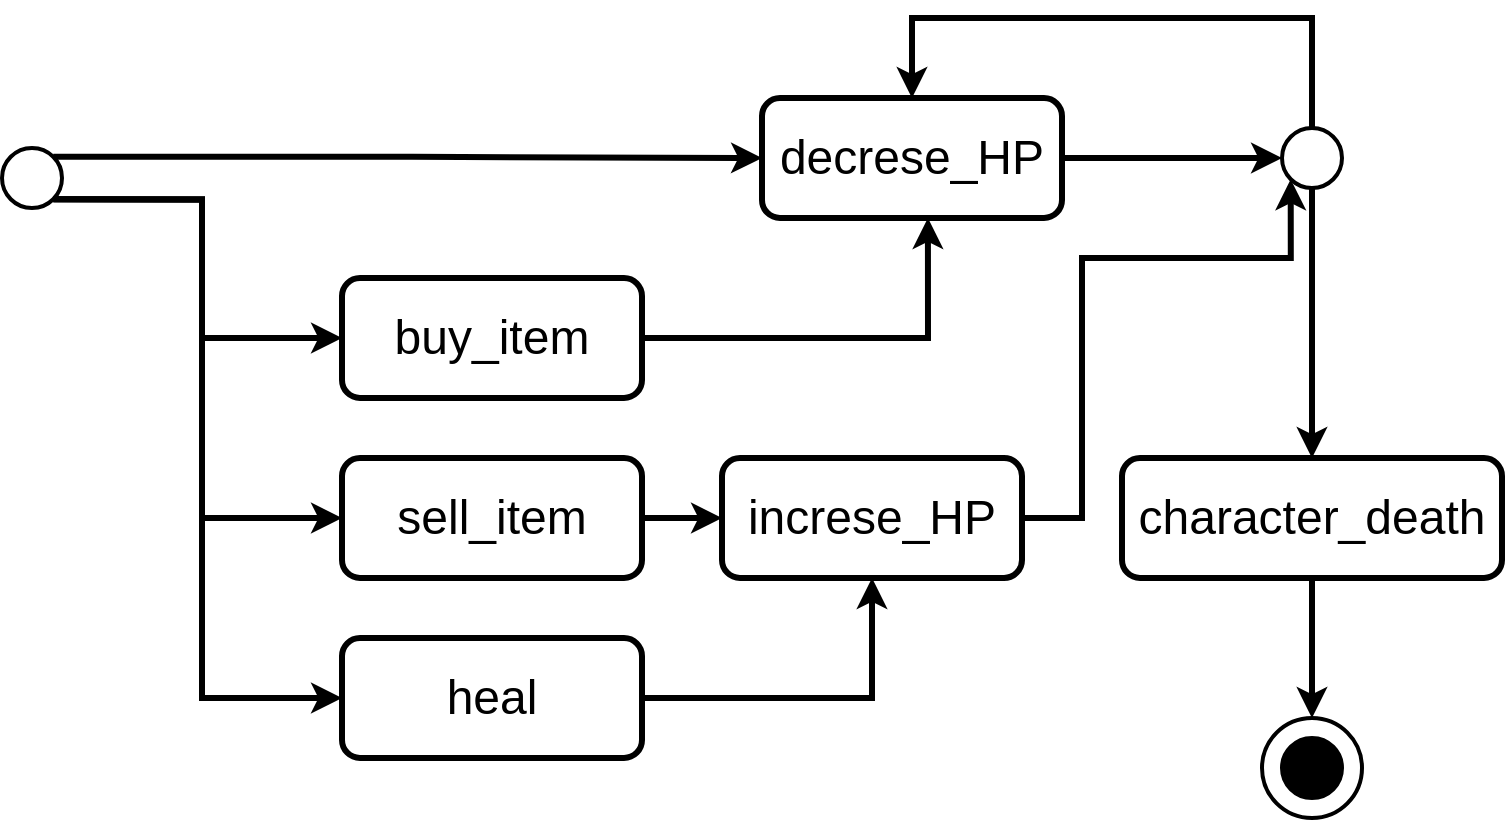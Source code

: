 <mxfile version="17.0.0" type="github"><diagram id="ZRN7CmYmawFdVtozykcS" name="Page-1"><mxGraphModel dx="597" dy="1852" grid="1" gridSize="10" guides="1" tooltips="1" connect="1" arrows="1" fold="1" page="1" pageScale="1" pageWidth="850" pageHeight="1100" math="0" shadow="0"><root><mxCell id="0"/><mxCell id="1" parent="0"/><mxCell id="N--YdgX6oC7Mbpfn2w94-1" style="edgeStyle=orthogonalEdgeStyle;rounded=0;orthogonalLoop=1;jettySize=auto;html=1;exitX=0.855;exitY=0.145;exitDx=0;exitDy=0;exitPerimeter=0;entryX=0;entryY=0.5;entryDx=0;entryDy=0;fontSize=24;strokeWidth=3;" parent="1" source="N--YdgX6oC7Mbpfn2w94-3" target="N--YdgX6oC7Mbpfn2w94-7" edge="1"><mxGeometry relative="1" as="geometry"/></mxCell><mxCell id="N--YdgX6oC7Mbpfn2w94-2" style="edgeStyle=orthogonalEdgeStyle;rounded=0;orthogonalLoop=1;jettySize=auto;html=1;exitX=0.855;exitY=0.855;exitDx=0;exitDy=0;exitPerimeter=0;fontSize=24;strokeWidth=3;entryX=0;entryY=0.5;entryDx=0;entryDy=0;" parent="1" source="N--YdgX6oC7Mbpfn2w94-3" target="bcmN86p39Nq4bRaHskO_-3" edge="1"><mxGeometry relative="1" as="geometry"><mxPoint x="260" y="90" as="targetPoint"/></mxGeometry></mxCell><mxCell id="N--YdgX6oC7Mbpfn2w94-3" value="" style="strokeWidth=2;html=1;shape=mxgraph.flowchart.start_2;whiteSpace=wrap;" parent="1" vertex="1"><mxGeometry x="10" y="35" width="30" height="30" as="geometry"/></mxCell><mxCell id="N--YdgX6oC7Mbpfn2w94-4" value="" style="strokeWidth=2;html=1;shape=mxgraph.flowchart.start_2;whiteSpace=wrap;" parent="1" vertex="1"><mxGeometry x="640" y="320" width="50" height="50" as="geometry"/></mxCell><mxCell id="N--YdgX6oC7Mbpfn2w94-5" value="" style="strokeWidth=2;html=1;shape=mxgraph.flowchart.start_2;whiteSpace=wrap;fillColor=#000000;" parent="1" vertex="1"><mxGeometry x="650" y="330" width="30" height="30" as="geometry"/></mxCell><mxCell id="N--YdgX6oC7Mbpfn2w94-6" style="edgeStyle=orthogonalEdgeStyle;rounded=0;orthogonalLoop=1;jettySize=auto;html=1;exitX=1;exitY=0.5;exitDx=0;exitDy=0;entryX=0;entryY=0.5;entryDx=0;entryDy=0;fontSize=24;strokeWidth=3;entryPerimeter=0;" parent="1" source="N--YdgX6oC7Mbpfn2w94-7" target="N--YdgX6oC7Mbpfn2w94-16" edge="1"><mxGeometry relative="1" as="geometry"><mxPoint x="530" y="40" as="targetPoint"/></mxGeometry></mxCell><mxCell id="N--YdgX6oC7Mbpfn2w94-7" value="&lt;div&gt;&lt;span style=&quot;font-size: 24px&quot;&gt;decrese_HP&lt;/span&gt;&lt;/div&gt;" style="rounded=1;whiteSpace=wrap;html=1;fillColor=#FFFFFF;strokeWidth=3;" parent="1" vertex="1"><mxGeometry x="390" y="10" width="150" height="60" as="geometry"/></mxCell><mxCell id="bcmN86p39Nq4bRaHskO_-1" style="edgeStyle=orthogonalEdgeStyle;rounded=0;orthogonalLoop=1;jettySize=auto;html=1;entryX=0.5;entryY=0;entryDx=0;entryDy=0;strokeWidth=3;exitX=0.5;exitY=0.167;exitDx=0;exitDy=0;exitPerimeter=0;" edge="1" parent="1" source="N--YdgX6oC7Mbpfn2w94-16" target="N--YdgX6oC7Mbpfn2w94-7"><mxGeometry relative="1" as="geometry"><Array as="points"><mxPoint x="665" y="-30"/><mxPoint x="465" y="-30"/></Array></mxGeometry></mxCell><mxCell id="bcmN86p39Nq4bRaHskO_-10" style="edgeStyle=orthogonalEdgeStyle;rounded=0;orthogonalLoop=1;jettySize=auto;html=1;entryX=0.5;entryY=0;entryDx=0;entryDy=0;strokeWidth=3;" edge="1" parent="1" source="N--YdgX6oC7Mbpfn2w94-16" target="bcmN86p39Nq4bRaHskO_-9"><mxGeometry relative="1" as="geometry"/></mxCell><mxCell id="N--YdgX6oC7Mbpfn2w94-16" value="" style="strokeWidth=2;html=1;shape=mxgraph.flowchart.start_2;whiteSpace=wrap;" parent="1" vertex="1"><mxGeometry x="650" y="25" width="30" height="30" as="geometry"/></mxCell><mxCell id="bcmN86p39Nq4bRaHskO_-8" style="edgeStyle=orthogonalEdgeStyle;rounded=0;orthogonalLoop=1;jettySize=auto;html=1;entryX=0.553;entryY=1;entryDx=0;entryDy=0;entryPerimeter=0;strokeWidth=3;" edge="1" parent="1" source="bcmN86p39Nq4bRaHskO_-3" target="N--YdgX6oC7Mbpfn2w94-7"><mxGeometry relative="1" as="geometry"/></mxCell><mxCell id="bcmN86p39Nq4bRaHskO_-3" value="&lt;span style=&quot;font-size: 24px&quot;&gt;buy_item&lt;/span&gt;" style="rounded=1;whiteSpace=wrap;html=1;fillColor=#FFFFFF;strokeWidth=3;" vertex="1" parent="1"><mxGeometry x="180" y="100" width="150" height="60" as="geometry"/></mxCell><mxCell id="bcmN86p39Nq4bRaHskO_-18" style="edgeStyle=orthogonalEdgeStyle;rounded=0;orthogonalLoop=1;jettySize=auto;html=1;entryX=0;entryY=0.5;entryDx=0;entryDy=0;strokeWidth=3;" edge="1" parent="1" source="bcmN86p39Nq4bRaHskO_-4" target="bcmN86p39Nq4bRaHskO_-16"><mxGeometry relative="1" as="geometry"/></mxCell><mxCell id="bcmN86p39Nq4bRaHskO_-4" value="&lt;span style=&quot;font-size: 24px&quot;&gt;sell_item&lt;/span&gt;" style="rounded=1;whiteSpace=wrap;html=1;fillColor=#FFFFFF;strokeWidth=3;" vertex="1" parent="1"><mxGeometry x="180" y="190" width="150" height="60" as="geometry"/></mxCell><mxCell id="bcmN86p39Nq4bRaHskO_-6" style="edgeStyle=orthogonalEdgeStyle;rounded=0;orthogonalLoop=1;jettySize=auto;html=1;exitX=0.855;exitY=0.855;exitDx=0;exitDy=0;exitPerimeter=0;fontSize=24;strokeWidth=3;entryX=0;entryY=0.5;entryDx=0;entryDy=0;" edge="1" parent="1" source="N--YdgX6oC7Mbpfn2w94-3" target="bcmN86p39Nq4bRaHskO_-4"><mxGeometry relative="1" as="geometry"><mxPoint x="70" y="170" as="sourcePoint"/><mxPoint x="214.35" y="239.35" as="targetPoint"/><Array as="points"><mxPoint x="110" y="61"/><mxPoint x="110" y="220"/></Array></mxGeometry></mxCell><mxCell id="bcmN86p39Nq4bRaHskO_-11" style="edgeStyle=orthogonalEdgeStyle;rounded=0;orthogonalLoop=1;jettySize=auto;html=1;entryX=0.5;entryY=0;entryDx=0;entryDy=0;entryPerimeter=0;strokeWidth=3;" edge="1" parent="1" source="bcmN86p39Nq4bRaHskO_-9" target="N--YdgX6oC7Mbpfn2w94-4"><mxGeometry relative="1" as="geometry"/></mxCell><mxCell id="bcmN86p39Nq4bRaHskO_-9" value="&lt;span style=&quot;font-size: 24px&quot;&gt;character_death&lt;/span&gt;" style="rounded=1;whiteSpace=wrap;html=1;fillColor=#FFFFFF;strokeWidth=3;" vertex="1" parent="1"><mxGeometry x="570" y="190" width="190" height="60" as="geometry"/></mxCell><mxCell id="bcmN86p39Nq4bRaHskO_-17" style="edgeStyle=orthogonalEdgeStyle;rounded=0;orthogonalLoop=1;jettySize=auto;html=1;entryX=0.5;entryY=1;entryDx=0;entryDy=0;strokeWidth=3;" edge="1" parent="1" source="bcmN86p39Nq4bRaHskO_-12" target="bcmN86p39Nq4bRaHskO_-16"><mxGeometry relative="1" as="geometry"/></mxCell><mxCell id="bcmN86p39Nq4bRaHskO_-12" value="&lt;span style=&quot;font-size: 24px&quot;&gt;heal&lt;/span&gt;" style="rounded=1;whiteSpace=wrap;html=1;fillColor=#FFFFFF;strokeWidth=3;" vertex="1" parent="1"><mxGeometry x="180" y="280" width="150" height="60" as="geometry"/></mxCell><mxCell id="bcmN86p39Nq4bRaHskO_-15" style="edgeStyle=orthogonalEdgeStyle;rounded=0;orthogonalLoop=1;jettySize=auto;html=1;exitX=0.855;exitY=0.855;exitDx=0;exitDy=0;exitPerimeter=0;fontSize=24;strokeWidth=3;entryX=0;entryY=0.5;entryDx=0;entryDy=0;" edge="1" parent="1" source="N--YdgX6oC7Mbpfn2w94-3" target="bcmN86p39Nq4bRaHskO_-12"><mxGeometry relative="1" as="geometry"><mxPoint x="90" y="290" as="sourcePoint"/><mxPoint x="234.35" y="449.35" as="targetPoint"/><Array as="points"><mxPoint x="110" y="61"/><mxPoint x="110" y="310"/></Array></mxGeometry></mxCell><mxCell id="bcmN86p39Nq4bRaHskO_-20" style="edgeStyle=orthogonalEdgeStyle;rounded=0;orthogonalLoop=1;jettySize=auto;html=1;entryX=0.145;entryY=0.855;entryDx=0;entryDy=0;entryPerimeter=0;strokeWidth=3;" edge="1" parent="1" source="bcmN86p39Nq4bRaHskO_-16" target="N--YdgX6oC7Mbpfn2w94-16"><mxGeometry relative="1" as="geometry"><Array as="points"><mxPoint x="550" y="220"/><mxPoint x="550" y="90"/><mxPoint x="654" y="90"/></Array></mxGeometry></mxCell><mxCell id="bcmN86p39Nq4bRaHskO_-16" value="&lt;div&gt;&lt;span style=&quot;font-size: 24px&quot;&gt;increse_HP&lt;/span&gt;&lt;/div&gt;" style="rounded=1;whiteSpace=wrap;html=1;fillColor=#FFFFFF;strokeWidth=3;" vertex="1" parent="1"><mxGeometry x="370" y="190" width="150" height="60" as="geometry"/></mxCell></root></mxGraphModel></diagram></mxfile>